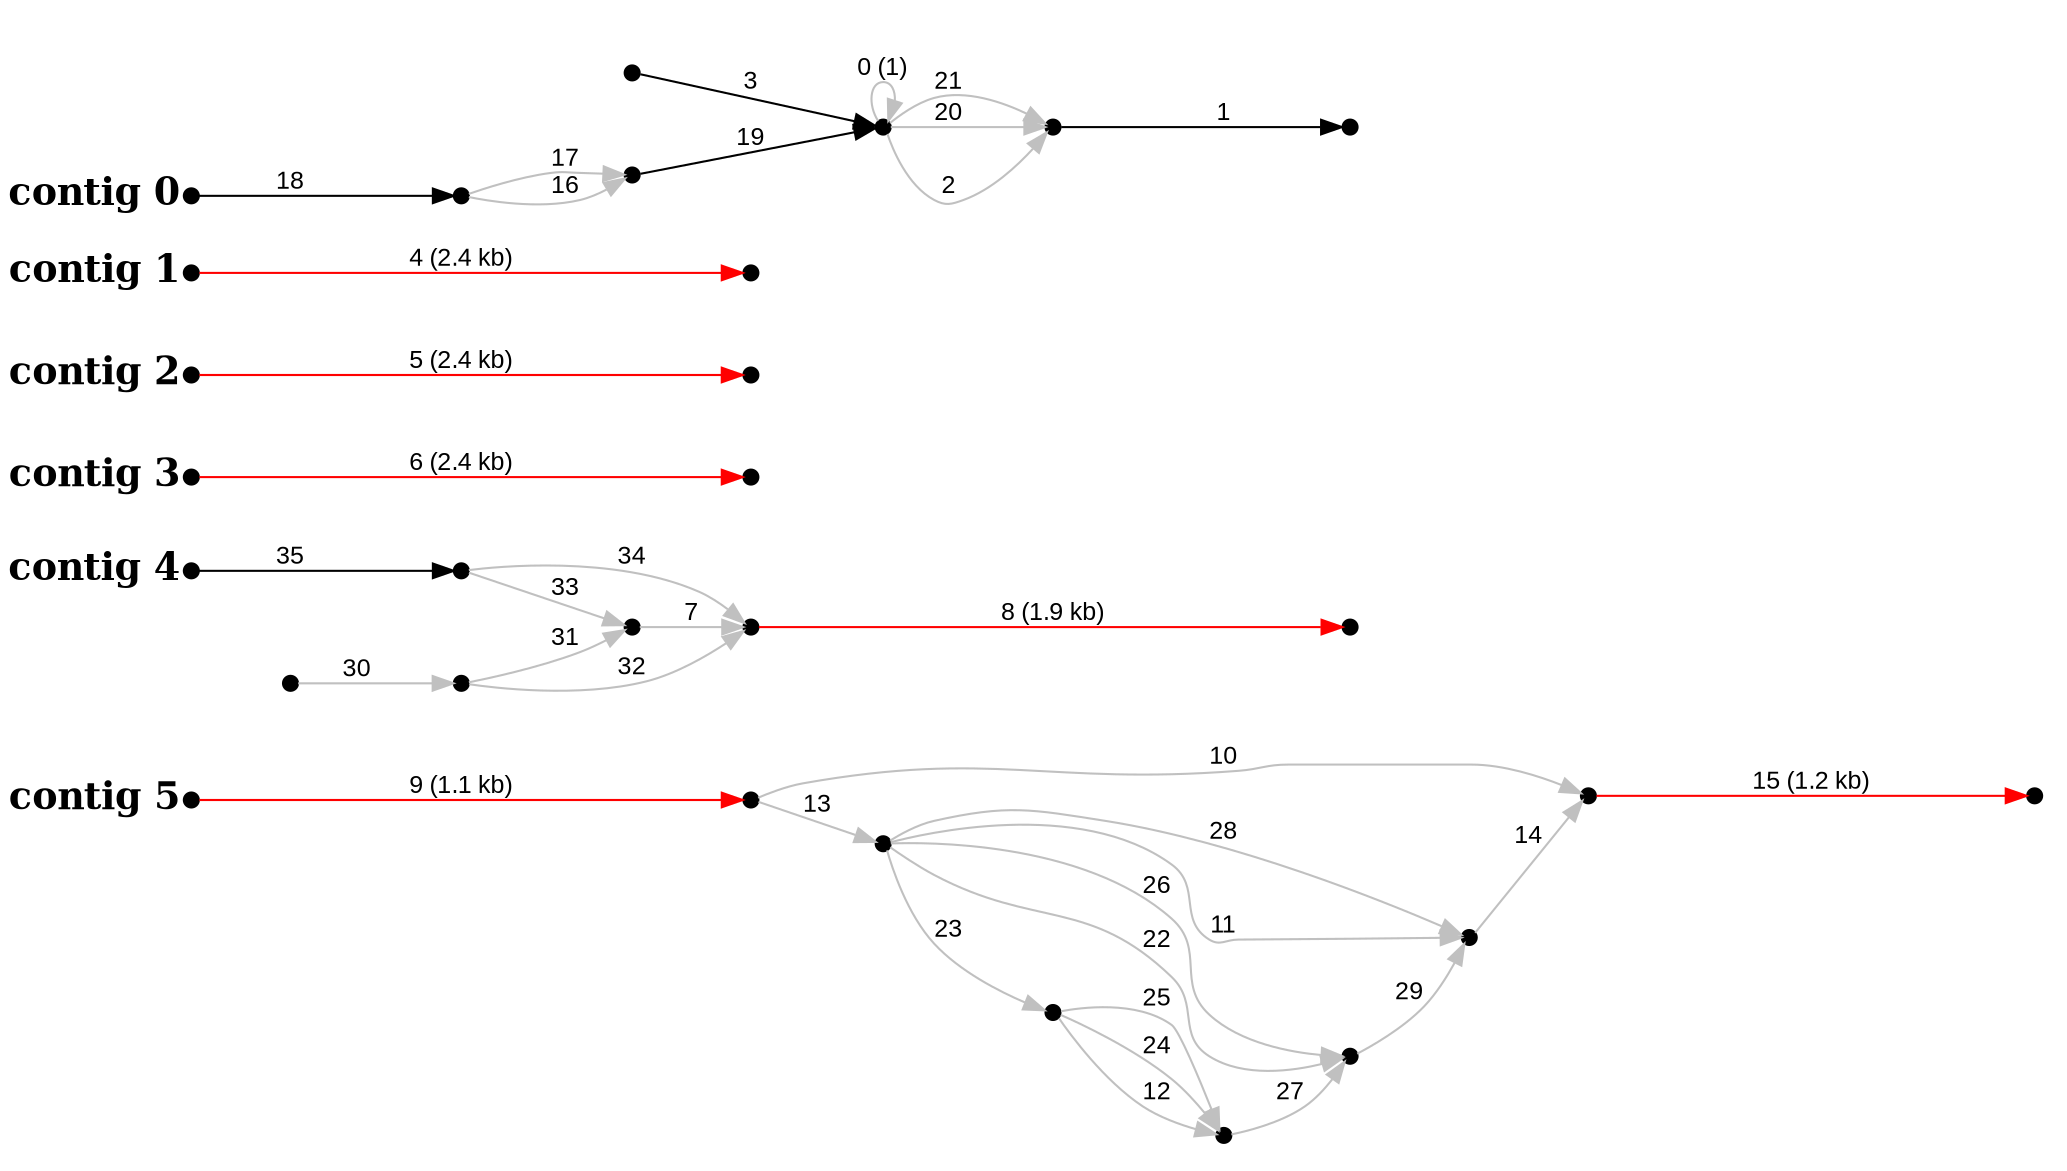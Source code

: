 digraph G {

node [width=0.1,height=0.1,fontsize=10,shape=point];
edge [fontsize=12,penwidth=1,arrowsize=1,fontname=Arial];
margin=1.0;
rankdir=LR;
labeljust=l;
margin=0;

subgraph cluster5 {
color=white;
16 -> 17 [minlen=4,color=red,label="9 (1.1 kb)",taillabel="contig 5",labelangle=180,weight=10000,labeldistance=5,labelfontsize=18,labelfontname="Times-Bold"];
17 -> 18 [minlen=1,color=gray,label="13"];
17 -> 23 [minlen=1,color=gray,label="10"];
18 -> 19 [minlen=1,color=gray,label="23"];
18 -> 21 [minlen=1,color=gray,label="22"];
18 -> 21 [minlen=1,color=gray,label="26"];
18 -> 22 [minlen=1,color=gray,label="11"];
18 -> 22 [minlen=1,color=gray,label="28"];
19 -> 20 [minlen=1,color=gray,label="12"];
19 -> 20 [minlen=1,color=gray,label="24"];
19 -> 20 [minlen=1,color=gray,label="25"];
20 -> 21 [minlen=1,color=gray,label="27"];
21 -> 22 [minlen=1,color=gray,label="29"];
22 -> 23 [minlen=1,color=gray,label="14"];
23 -> 24 [minlen=4,color=red,label="15 (1.2 kb)"];
}

subgraph cluster4 {
color=white;
11 -> 28 [minlen=2,color=black,label="35",taillabel="contig 4",labelangle=180,weight=10000,labeldistance=5,labelfontsize=18,labelfontname="Times-Bold"];
12 -> 27 [minlen=1,color=gray,label="30"];
13 -> 14 [minlen=1,color=gray,label="7"];
14 -> 15 [minlen=4,color=red,label="8 (1.9 kb)"];
27 -> 13 [minlen=1,color=gray,label="31"];
27 -> 14 [minlen=1,color=gray,label="32"];
28 -> 13 [minlen=1,color=gray,label="33"];
28 -> 14 [minlen=1,color=gray,label="34"];
}

subgraph cluster3 {
color=white;
10 -> 9 [minlen=4,color=red,label="6 (2.4 kb)",taillabel="contig 3",labelangle=180,weight=10000,labeldistance=5,labelfontsize=18,labelfontname="Times-Bold"];
}

subgraph cluster2 {
color=white;
7 -> 8 [minlen=4,color=red,label="5 (2.4 kb)",taillabel="contig 2",labelangle=180,weight=10000,labeldistance=5,labelfontsize=18,labelfontname="Times-Bold"];
}

subgraph cluster1 {
color=white;
6 -> 5 [minlen=4,color=red,label="4 (2.4 kb)",taillabel="contig 1",labelangle=180,weight=10000,labeldistance=5,labelfontsize=18,labelfontname="Times-Bold"];
}

subgraph cluster0 {
color=white;
0 -> 3 [minlen=2,color=black,label="19"];
2 -> 1 [minlen=2,color=black,label="1"];
3 -> 2 [minlen=1,color=gray,label="2"];
3 -> 2 [minlen=1,color=gray,label="20"];
3 -> 2 [minlen=1,color=gray,label="21"];
3 -> 3 [minlen=1,color=gray,label="0 (1)"];
4 -> 3 [minlen=2,color=black,label="3"];
25 -> 0 [minlen=1,color=gray,label="16"];
25 -> 0 [minlen=1,color=gray,label="17"];
26 -> 25 [minlen=2,color=black,label="18",taillabel="contig 0",labelangle=180,weight=10000,labeldistance=5,labelfontsize=18,labelfontname="Times-Bold"];
}

}
#done

